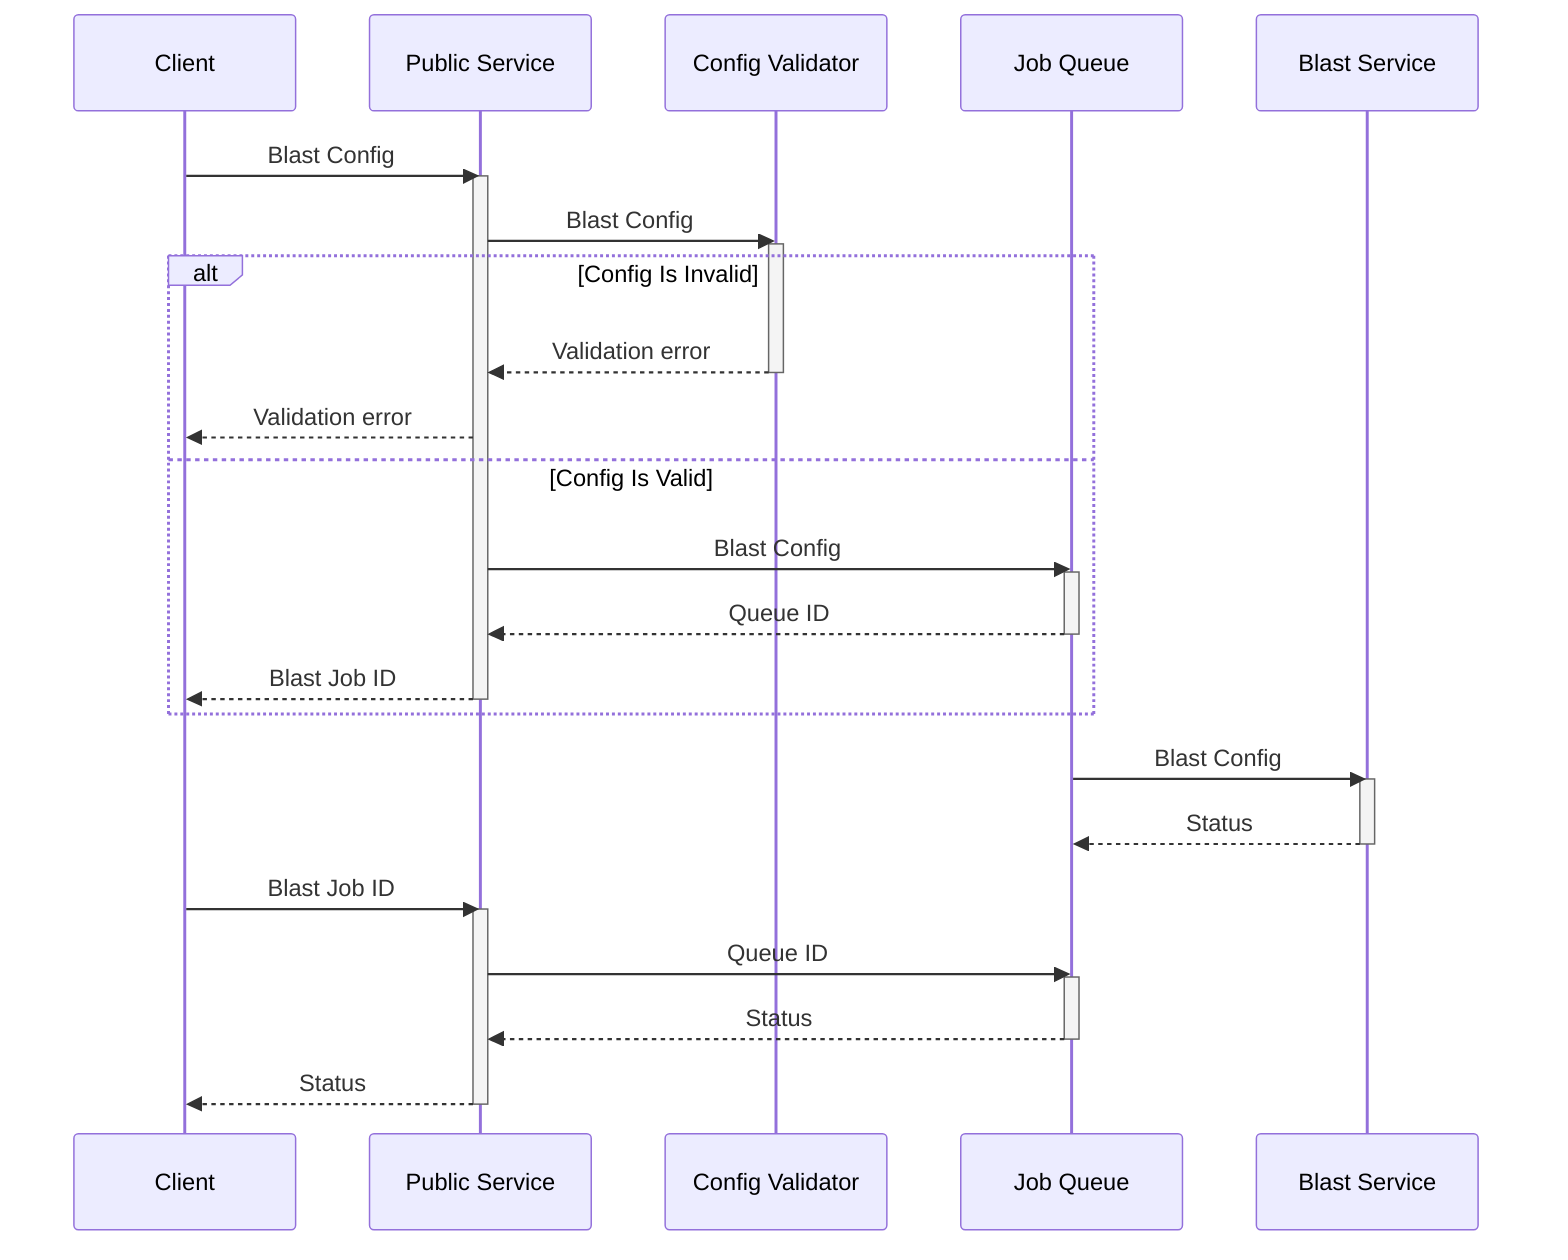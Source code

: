 sequenceDiagram

participant C as Client
participant P as Public Service
participant V as Config Validator
participant Q as Job Queue
participant B as Blast Service

C ->> P: Blast Config
activate P
P ->> V: Blast Config
activate V
alt Config Is Invalid
V -->> P: Validation error
deactivate V
P -->> C: Validation error
else Config Is Valid
P ->> Q: Blast Config
activate Q
Q -->> P: Queue ID
deactivate Q
P -->> C: Blast Job ID
deactivate P
end

Q ->> B: Blast Config
activate B
B -->> Q: Status
deactivate B

C ->> P: Blast Job ID
activate P
P ->> Q: Queue ID
activate Q
Q -->> P: Status
deactivate Q
P -->> C: Status
deactivate P